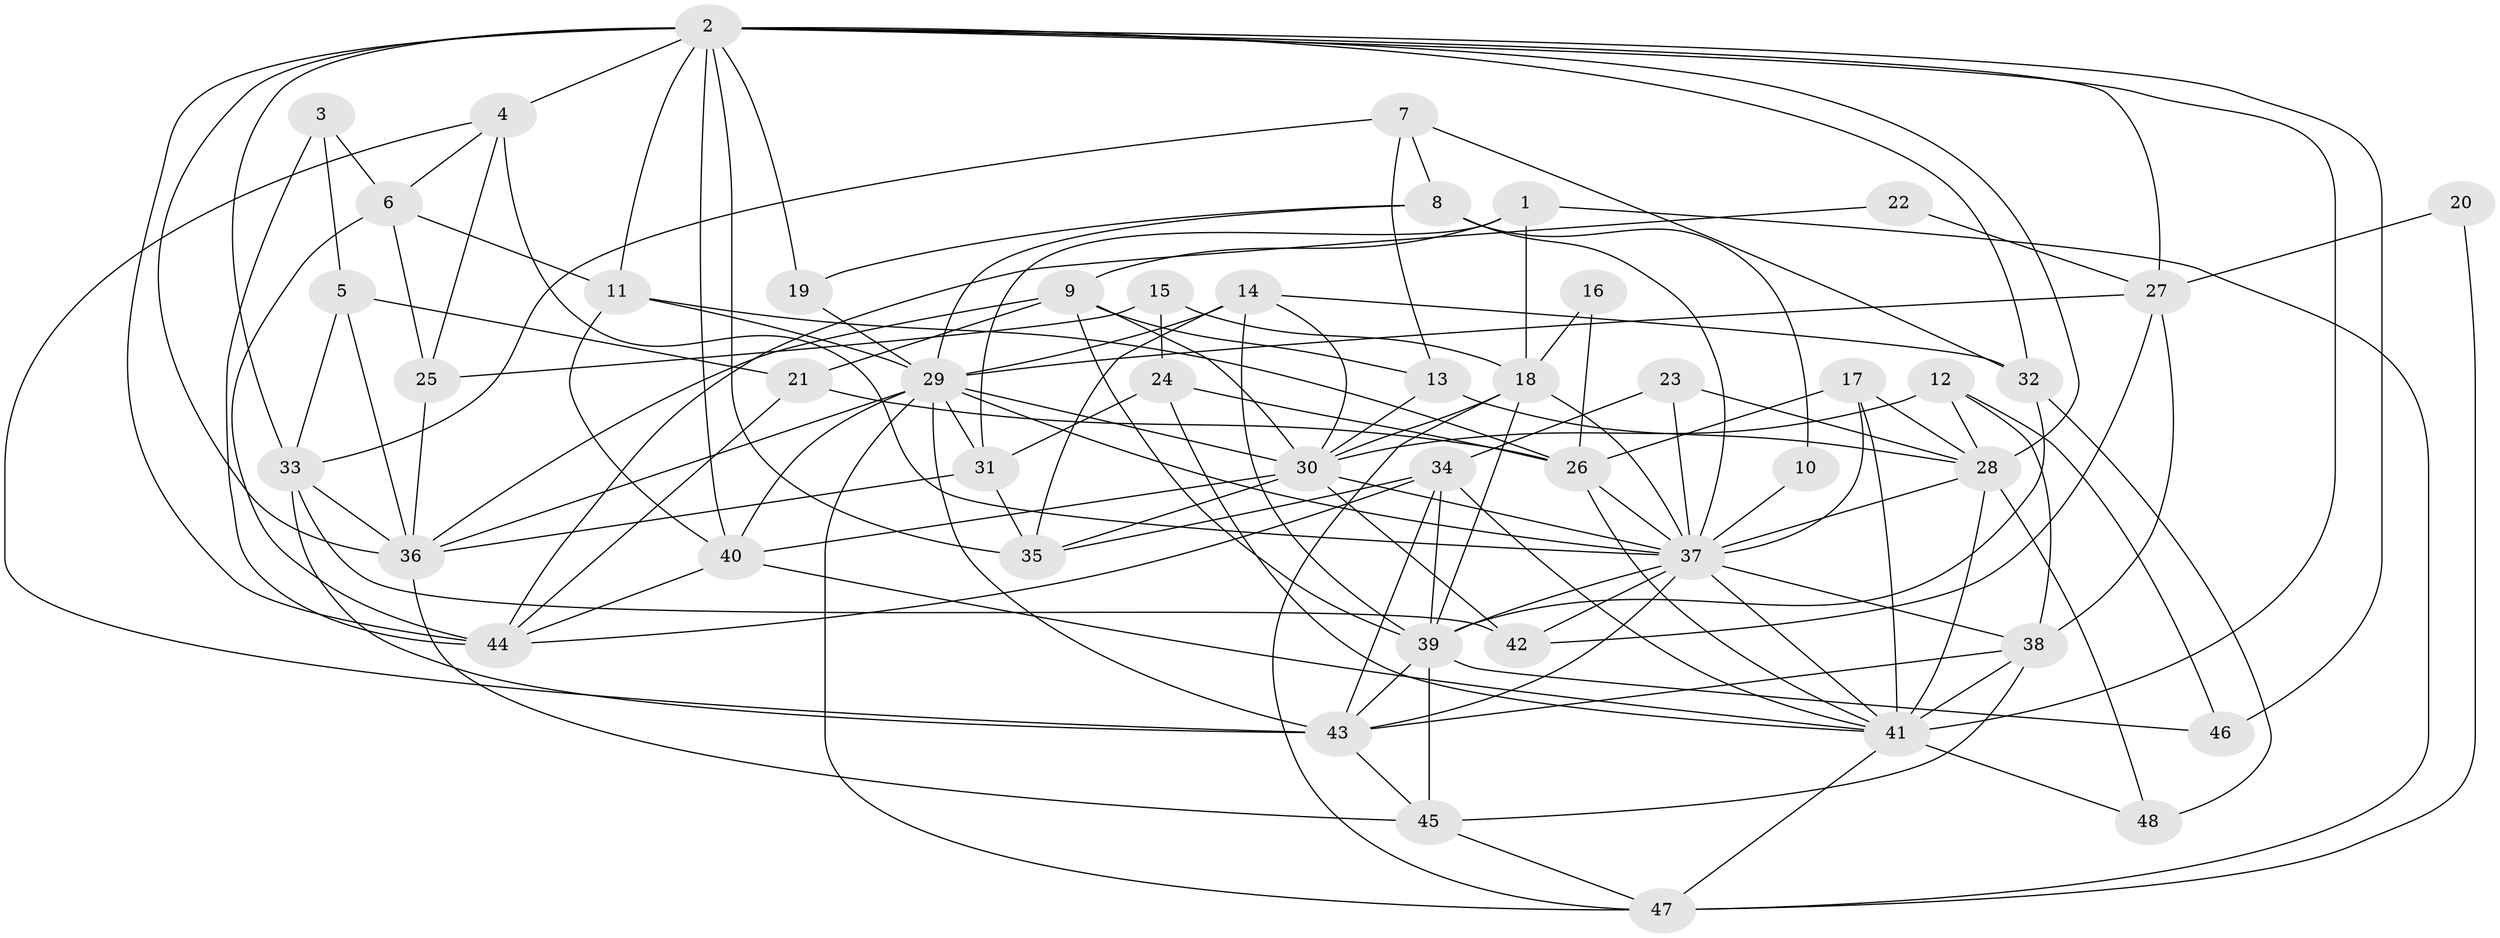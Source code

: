 // original degree distribution, {4: 0.28125, 3: 0.28125, 2: 0.125, 6: 0.10416666666666667, 5: 0.16666666666666666, 8: 0.010416666666666666, 7: 0.020833333333333332, 9: 0.010416666666666666}
// Generated by graph-tools (version 1.1) at 2025/26/03/09/25 03:26:10]
// undirected, 48 vertices, 134 edges
graph export_dot {
graph [start="1"]
  node [color=gray90,style=filled];
  1;
  2;
  3;
  4;
  5;
  6;
  7;
  8;
  9;
  10;
  11;
  12;
  13;
  14;
  15;
  16;
  17;
  18;
  19;
  20;
  21;
  22;
  23;
  24;
  25;
  26;
  27;
  28;
  29;
  30;
  31;
  32;
  33;
  34;
  35;
  36;
  37;
  38;
  39;
  40;
  41;
  42;
  43;
  44;
  45;
  46;
  47;
  48;
  1 -- 9 [weight=1.0];
  1 -- 18 [weight=1.0];
  1 -- 31 [weight=1.0];
  1 -- 47 [weight=1.0];
  2 -- 4 [weight=1.0];
  2 -- 11 [weight=2.0];
  2 -- 19 [weight=1.0];
  2 -- 27 [weight=1.0];
  2 -- 28 [weight=1.0];
  2 -- 32 [weight=1.0];
  2 -- 33 [weight=1.0];
  2 -- 35 [weight=1.0];
  2 -- 36 [weight=1.0];
  2 -- 40 [weight=1.0];
  2 -- 41 [weight=1.0];
  2 -- 44 [weight=1.0];
  2 -- 46 [weight=1.0];
  3 -- 5 [weight=1.0];
  3 -- 6 [weight=1.0];
  3 -- 44 [weight=1.0];
  4 -- 6 [weight=1.0];
  4 -- 25 [weight=1.0];
  4 -- 37 [weight=2.0];
  4 -- 43 [weight=1.0];
  5 -- 21 [weight=1.0];
  5 -- 33 [weight=1.0];
  5 -- 36 [weight=1.0];
  6 -- 11 [weight=1.0];
  6 -- 25 [weight=1.0];
  6 -- 44 [weight=2.0];
  7 -- 8 [weight=1.0];
  7 -- 13 [weight=1.0];
  7 -- 32 [weight=1.0];
  7 -- 33 [weight=1.0];
  8 -- 10 [weight=1.0];
  8 -- 19 [weight=1.0];
  8 -- 29 [weight=1.0];
  8 -- 37 [weight=1.0];
  9 -- 13 [weight=1.0];
  9 -- 21 [weight=1.0];
  9 -- 30 [weight=1.0];
  9 -- 36 [weight=1.0];
  9 -- 39 [weight=1.0];
  10 -- 37 [weight=1.0];
  11 -- 26 [weight=1.0];
  11 -- 29 [weight=1.0];
  11 -- 40 [weight=1.0];
  12 -- 28 [weight=1.0];
  12 -- 30 [weight=1.0];
  12 -- 38 [weight=1.0];
  12 -- 46 [weight=1.0];
  13 -- 28 [weight=1.0];
  13 -- 30 [weight=1.0];
  14 -- 29 [weight=1.0];
  14 -- 30 [weight=1.0];
  14 -- 32 [weight=1.0];
  14 -- 35 [weight=1.0];
  14 -- 39 [weight=1.0];
  15 -- 18 [weight=1.0];
  15 -- 24 [weight=1.0];
  15 -- 25 [weight=1.0];
  16 -- 18 [weight=1.0];
  16 -- 26 [weight=1.0];
  17 -- 26 [weight=1.0];
  17 -- 28 [weight=1.0];
  17 -- 37 [weight=2.0];
  17 -- 41 [weight=1.0];
  18 -- 30 [weight=1.0];
  18 -- 37 [weight=1.0];
  18 -- 39 [weight=1.0];
  18 -- 47 [weight=1.0];
  19 -- 29 [weight=1.0];
  20 -- 27 [weight=1.0];
  20 -- 47 [weight=1.0];
  21 -- 26 [weight=1.0];
  21 -- 44 [weight=1.0];
  22 -- 27 [weight=1.0];
  22 -- 44 [weight=2.0];
  23 -- 28 [weight=1.0];
  23 -- 34 [weight=1.0];
  23 -- 37 [weight=1.0];
  24 -- 26 [weight=1.0];
  24 -- 31 [weight=1.0];
  24 -- 41 [weight=1.0];
  25 -- 36 [weight=1.0];
  26 -- 37 [weight=2.0];
  26 -- 41 [weight=1.0];
  27 -- 29 [weight=2.0];
  27 -- 38 [weight=1.0];
  27 -- 42 [weight=1.0];
  28 -- 37 [weight=1.0];
  28 -- 41 [weight=1.0];
  28 -- 48 [weight=1.0];
  29 -- 30 [weight=1.0];
  29 -- 31 [weight=1.0];
  29 -- 36 [weight=1.0];
  29 -- 37 [weight=1.0];
  29 -- 40 [weight=1.0];
  29 -- 43 [weight=1.0];
  29 -- 47 [weight=1.0];
  30 -- 35 [weight=1.0];
  30 -- 37 [weight=1.0];
  30 -- 40 [weight=1.0];
  30 -- 42 [weight=1.0];
  31 -- 35 [weight=1.0];
  31 -- 36 [weight=1.0];
  32 -- 39 [weight=1.0];
  32 -- 48 [weight=1.0];
  33 -- 36 [weight=1.0];
  33 -- 42 [weight=1.0];
  33 -- 43 [weight=1.0];
  34 -- 35 [weight=1.0];
  34 -- 39 [weight=1.0];
  34 -- 41 [weight=1.0];
  34 -- 43 [weight=1.0];
  34 -- 44 [weight=1.0];
  36 -- 45 [weight=1.0];
  37 -- 38 [weight=1.0];
  37 -- 39 [weight=1.0];
  37 -- 41 [weight=1.0];
  37 -- 42 [weight=1.0];
  37 -- 43 [weight=1.0];
  38 -- 41 [weight=2.0];
  38 -- 43 [weight=1.0];
  38 -- 45 [weight=1.0];
  39 -- 43 [weight=1.0];
  39 -- 45 [weight=1.0];
  39 -- 46 [weight=1.0];
  40 -- 41 [weight=1.0];
  40 -- 44 [weight=1.0];
  41 -- 47 [weight=1.0];
  41 -- 48 [weight=1.0];
  43 -- 45 [weight=1.0];
  45 -- 47 [weight=1.0];
}
